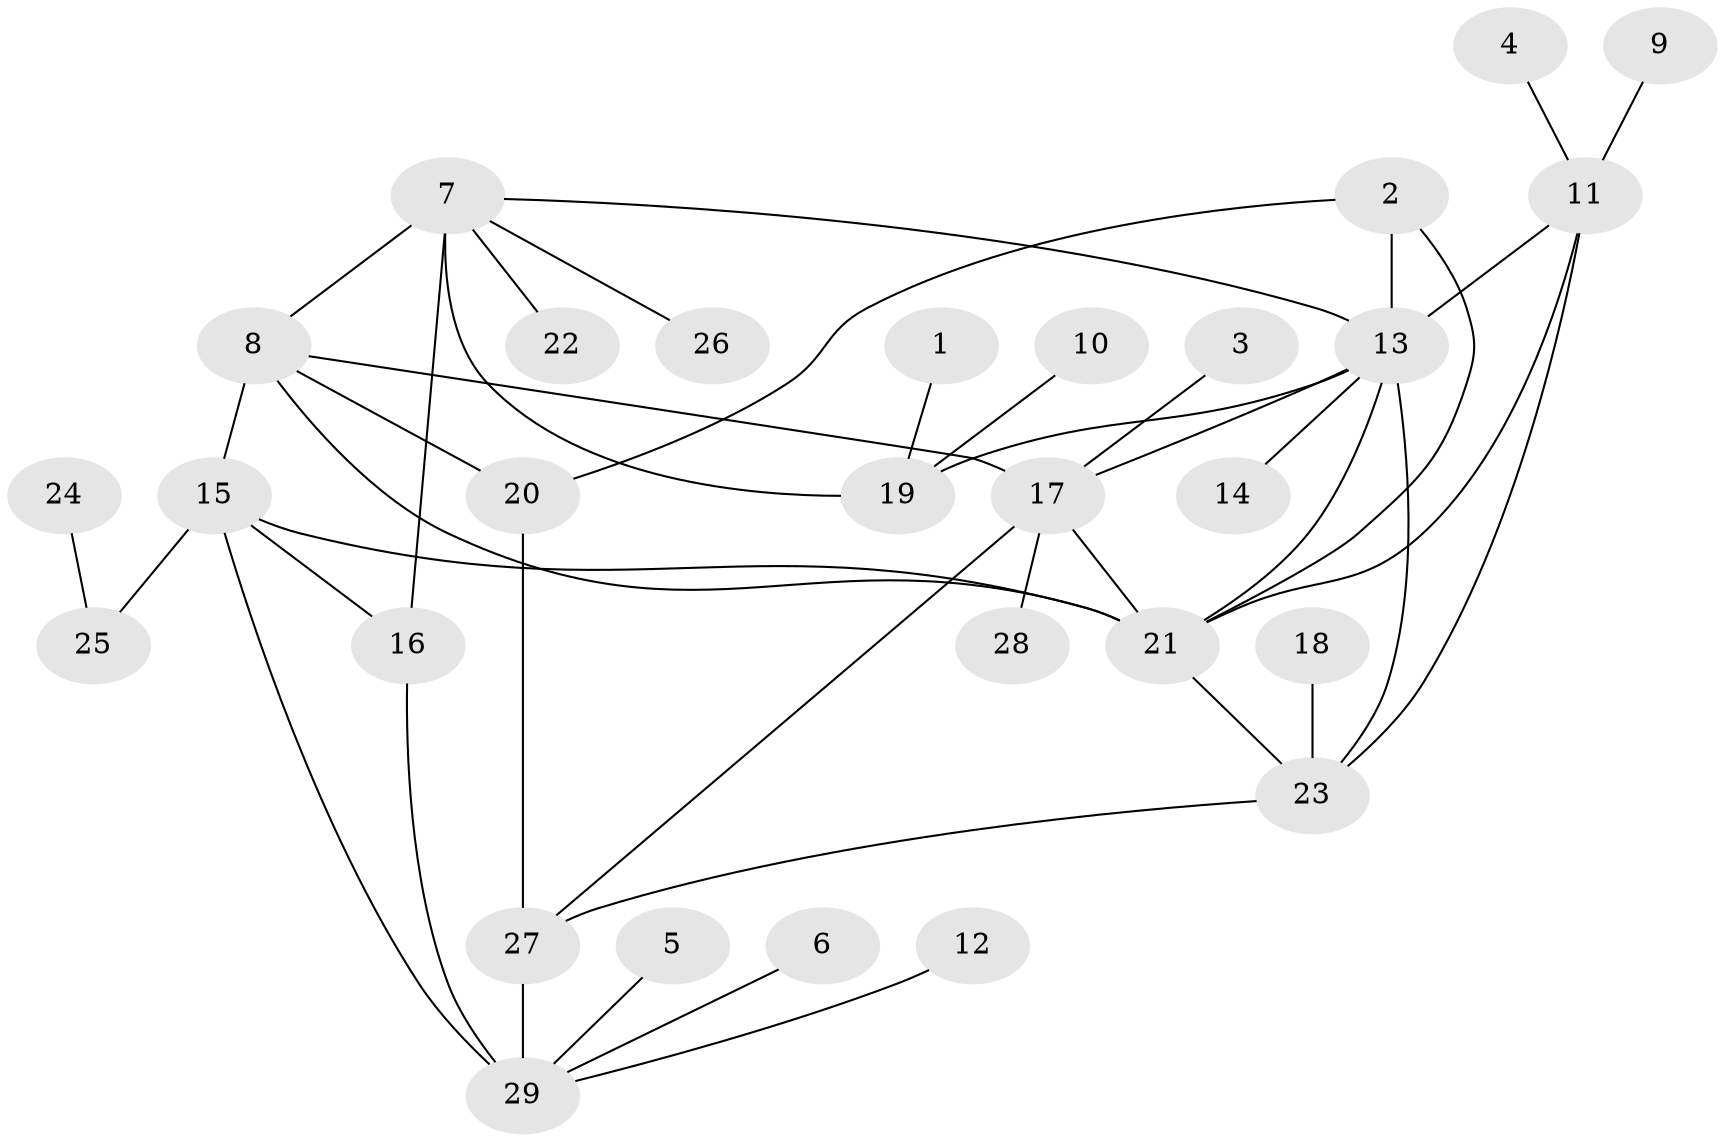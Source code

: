 // original degree distribution, {5: 0.05434782608695652, 8: 0.03260869565217391, 9: 0.03260869565217391, 4: 0.06521739130434782, 7: 0.021739130434782608, 11: 0.010869565217391304, 6: 0.010869565217391304, 10: 0.021739130434782608, 3: 0.021739130434782608, 1: 0.6195652173913043, 2: 0.10869565217391304}
// Generated by graph-tools (version 1.1) at 2025/37/03/04/25 23:37:43]
// undirected, 29 vertices, 43 edges
graph export_dot {
  node [color=gray90,style=filled];
  1;
  2;
  3;
  4;
  5;
  6;
  7;
  8;
  9;
  10;
  11;
  12;
  13;
  14;
  15;
  16;
  17;
  18;
  19;
  20;
  21;
  22;
  23;
  24;
  25;
  26;
  27;
  28;
  29;
  1 -- 19 [weight=1.0];
  2 -- 13 [weight=1.0];
  2 -- 20 [weight=1.0];
  2 -- 21 [weight=1.0];
  3 -- 17 [weight=1.0];
  4 -- 11 [weight=1.0];
  5 -- 29 [weight=1.0];
  6 -- 29 [weight=1.0];
  7 -- 8 [weight=1.0];
  7 -- 13 [weight=1.0];
  7 -- 16 [weight=1.0];
  7 -- 19 [weight=2.0];
  7 -- 22 [weight=1.0];
  7 -- 26 [weight=1.0];
  8 -- 15 [weight=1.0];
  8 -- 17 [weight=1.0];
  8 -- 20 [weight=3.0];
  8 -- 21 [weight=1.0];
  9 -- 11 [weight=1.0];
  10 -- 19 [weight=1.0];
  11 -- 13 [weight=1.0];
  11 -- 21 [weight=1.0];
  11 -- 23 [weight=1.0];
  12 -- 29 [weight=1.0];
  13 -- 14 [weight=1.0];
  13 -- 17 [weight=1.0];
  13 -- 19 [weight=2.0];
  13 -- 21 [weight=1.0];
  13 -- 23 [weight=1.0];
  15 -- 16 [weight=2.0];
  15 -- 21 [weight=1.0];
  15 -- 25 [weight=1.0];
  15 -- 29 [weight=1.0];
  16 -- 29 [weight=2.0];
  17 -- 21 [weight=1.0];
  17 -- 27 [weight=3.0];
  17 -- 28 [weight=1.0];
  18 -- 23 [weight=1.0];
  20 -- 27 [weight=2.0];
  21 -- 23 [weight=1.0];
  23 -- 27 [weight=1.0];
  24 -- 25 [weight=1.0];
  27 -- 29 [weight=1.0];
}
